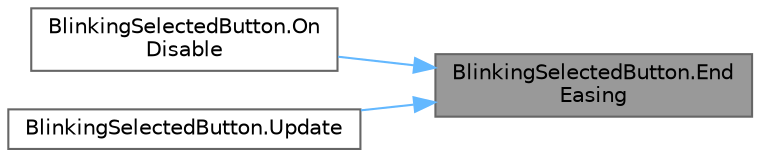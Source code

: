 digraph "BlinkingSelectedButton.EndEasing"
{
 // LATEX_PDF_SIZE
  bgcolor="transparent";
  edge [fontname=Helvetica,fontsize=10,labelfontname=Helvetica,labelfontsize=10];
  node [fontname=Helvetica,fontsize=10,shape=box,height=0.2,width=0.4];
  rankdir="RL";
  Node1 [id="Node000001",label="BlinkingSelectedButton.End\lEasing",height=0.2,width=0.4,color="gray40", fillcolor="grey60", style="filled", fontcolor="black",tooltip=" "];
  Node1 -> Node2 [id="edge1_Node000001_Node000002",dir="back",color="steelblue1",style="solid",tooltip=" "];
  Node2 [id="Node000002",label="BlinkingSelectedButton.On\lDisable",height=0.2,width=0.4,color="grey40", fillcolor="white", style="filled",URL="$class_blinking_selected_button.html#a770de80f1bc19c81a084ea6eb0ccabce",tooltip=" "];
  Node1 -> Node3 [id="edge2_Node000001_Node000003",dir="back",color="steelblue1",style="solid",tooltip=" "];
  Node3 [id="Node000003",label="BlinkingSelectedButton.Update",height=0.2,width=0.4,color="grey40", fillcolor="white", style="filled",URL="$class_blinking_selected_button.html#a826cdf8a3eb20ccb047db67fd4cf91b7",tooltip=" "];
}
